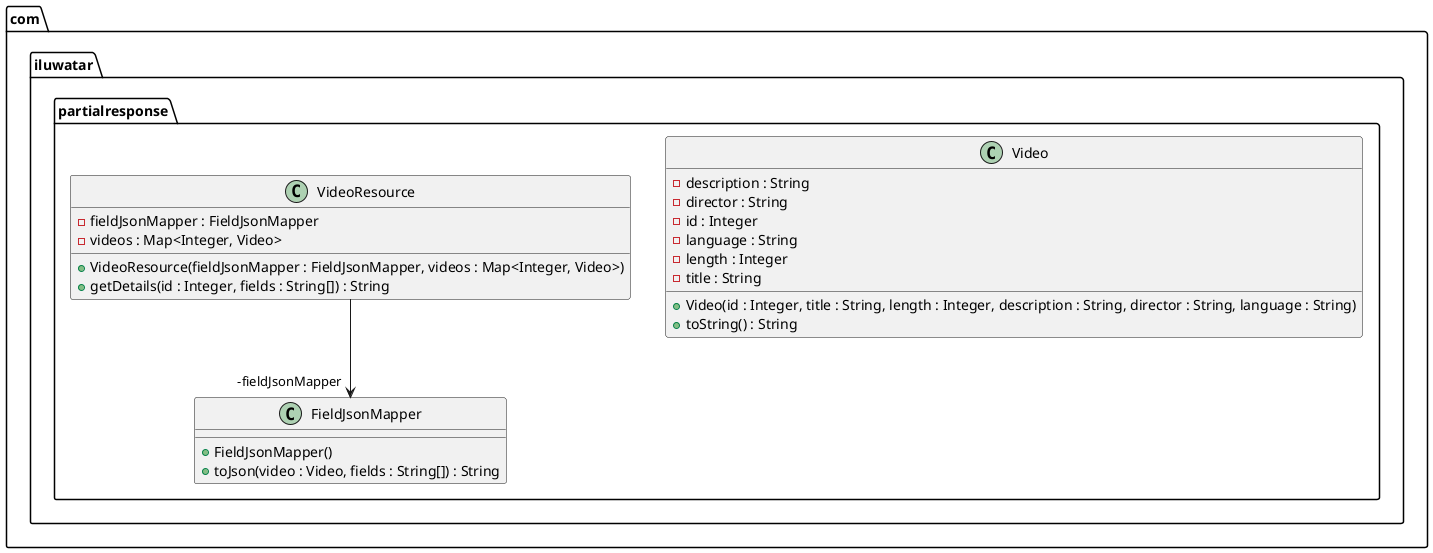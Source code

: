 @startuml
package com.iluwatar.partialresponse {
  class FieldJsonMapper {
    + FieldJsonMapper()
    + toJson(video : Video, fields : String[]) : String
  }
  class Video {
    - description : String
    - director : String
    - id : Integer
    - language : String
    - length : Integer
    - title : String
    + Video(id : Integer, title : String, length : Integer, description : String, director : String, language : String)
    + toString() : String
  }
  class VideoResource {
    - fieldJsonMapper : FieldJsonMapper
    - videos : Map<Integer, Video>
    + VideoResource(fieldJsonMapper : FieldJsonMapper, videos : Map<Integer, Video>)
    + getDetails(id : Integer, fields : String[]) : String
  }
}
VideoResource -->  "-fieldJsonMapper" FieldJsonMapper
@enduml